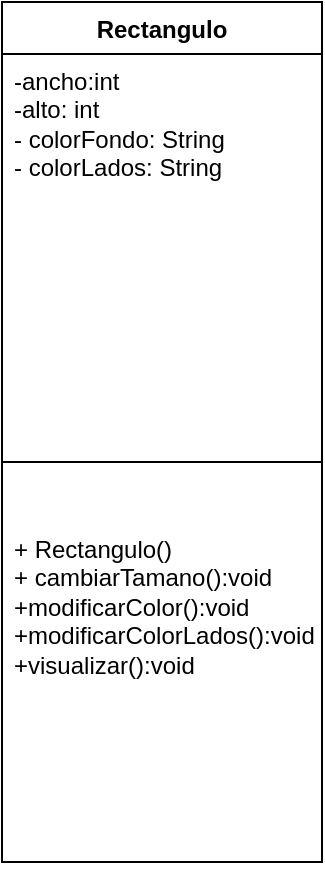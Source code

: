 <mxfile version="24.7.13">
  <diagram name="Página-1" id="vO-7fWD-SiYrSsGspHGw">
    <mxGraphModel dx="1379" dy="794" grid="1" gridSize="10" guides="1" tooltips="1" connect="1" arrows="1" fold="1" page="1" pageScale="1" pageWidth="827" pageHeight="1169" math="0" shadow="0">
      <root>
        <mxCell id="0" />
        <mxCell id="1" parent="0" />
        <mxCell id="m94QgO0QWhd_vFWjPaTv-1" value="Rectangulo" style="swimlane;fontStyle=1;align=center;verticalAlign=top;childLayout=stackLayout;horizontal=1;startSize=26;horizontalStack=0;resizeParent=1;resizeParentMax=0;resizeLast=0;collapsible=1;marginBottom=0;whiteSpace=wrap;html=1;" vertex="1" parent="1">
          <mxGeometry x="320" y="60" width="160" height="430" as="geometry" />
        </mxCell>
        <mxCell id="m94QgO0QWhd_vFWjPaTv-2" value="-ancho:int&lt;div&gt;-alto: int&lt;/div&gt;&lt;div&gt;- colorFondo: String&lt;/div&gt;&lt;div&gt;- colorLados: String&lt;/div&gt;" style="text;strokeColor=none;fillColor=none;align=left;verticalAlign=top;spacingLeft=4;spacingRight=4;overflow=hidden;rotatable=0;points=[[0,0.5],[1,0.5]];portConstraint=eastwest;whiteSpace=wrap;html=1;" vertex="1" parent="m94QgO0QWhd_vFWjPaTv-1">
          <mxGeometry y="26" width="160" height="174" as="geometry" />
        </mxCell>
        <mxCell id="m94QgO0QWhd_vFWjPaTv-3" value="" style="line;strokeWidth=1;fillColor=none;align=left;verticalAlign=middle;spacingTop=-1;spacingLeft=3;spacingRight=3;rotatable=0;labelPosition=right;points=[];portConstraint=eastwest;strokeColor=inherit;" vertex="1" parent="m94QgO0QWhd_vFWjPaTv-1">
          <mxGeometry y="200" width="160" height="60" as="geometry" />
        </mxCell>
        <mxCell id="m94QgO0QWhd_vFWjPaTv-4" value="+ Rectangulo()&lt;div&gt;+ cambiarTamano():void&lt;/div&gt;&lt;div&gt;+modificarColor():void&lt;/div&gt;&lt;div&gt;+modificarColorLados():void&lt;/div&gt;&lt;div&gt;+visualizar():void&lt;/div&gt;" style="text;strokeColor=none;fillColor=none;align=left;verticalAlign=top;spacingLeft=4;spacingRight=4;overflow=hidden;rotatable=0;points=[[0,0.5],[1,0.5]];portConstraint=eastwest;whiteSpace=wrap;html=1;" vertex="1" parent="m94QgO0QWhd_vFWjPaTv-1">
          <mxGeometry y="260" width="160" height="170" as="geometry" />
        </mxCell>
      </root>
    </mxGraphModel>
  </diagram>
</mxfile>
